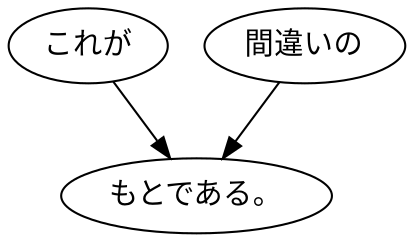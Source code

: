 digraph graph4936 {
	node0 [label="これが"];
	node1 [label="間違いの"];
	node2 [label="もとである。"];
	node0 -> node2;
	node1 -> node2;
}
